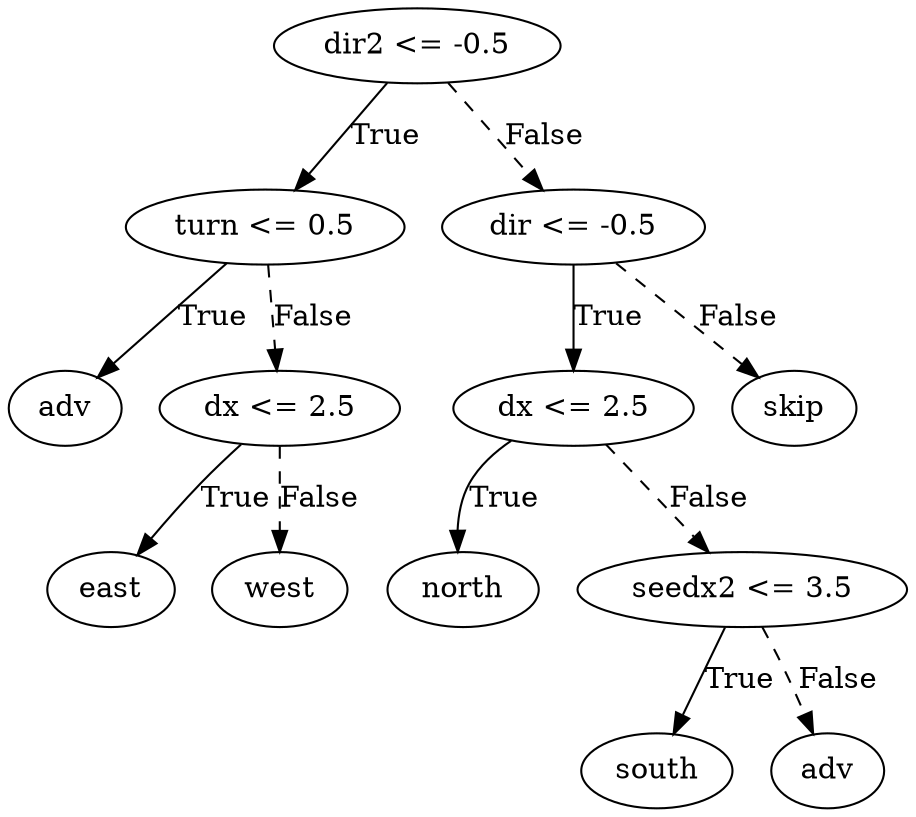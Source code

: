 digraph {
0 [label="dir2 <= -0.5"];
1 [label="turn <= 0.5"];
2 [label="adv"];
1 -> 2 [label="True"];
3 [label="dx <= 2.5"];
4 [label="east"];
3 -> 4 [label="True"];
5 [label="west"];
3 -> 5 [style="dashed", label="False"];
1 -> 3 [style="dashed", label="False"];
0 -> 1 [label="True"];
6 [label="dir <= -0.5"];
7 [label="dx <= 2.5"];
8 [label="north"];
7 -> 8 [label="True"];
9 [label="seedx2 <= 3.5"];
10 [label="south"];
9 -> 10 [label="True"];
11 [label="adv"];
9 -> 11 [style="dashed", label="False"];
7 -> 9 [style="dashed", label="False"];
6 -> 7 [label="True"];
12 [label="skip"];
6 -> 12 [style="dashed", label="False"];
0 -> 6 [style="dashed", label="False"];

}